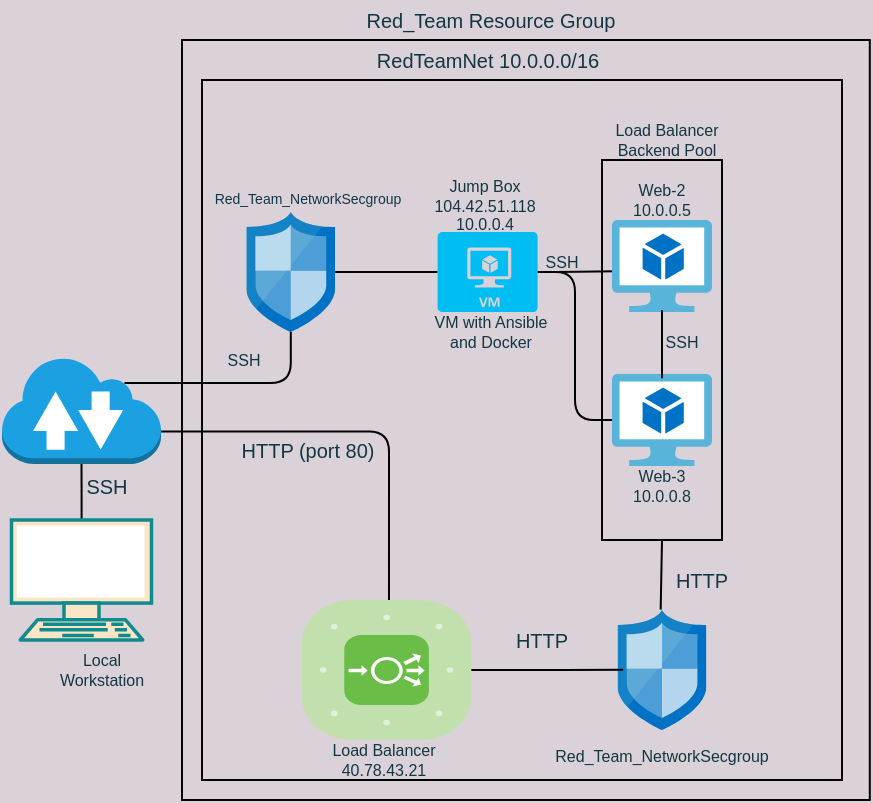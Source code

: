 <mxfile version="14.4.9" type="google"><diagram id="uD9dc4OUxLxRP6ULxuI9" name="Page-1"><mxGraphModel dx="519" dy="666" grid="1" gridSize="10" guides="1" tooltips="1" connect="1" arrows="0" fold="1" page="1" pageScale="1" pageWidth="1100" pageHeight="850" background="#DAD2D8" math="0" shadow="0"><root><mxCell id="0"/><mxCell id="1" parent="0"/><mxCell id="lWpmC1bdeaoGdhd8P9SH-6" style="edgeStyle=orthogonalEdgeStyle;curved=0;rounded=1;sketch=0;orthogonalLoop=1;jettySize=auto;html=1;exitX=0.5;exitY=1;exitDx=0;exitDy=0;exitPerimeter=0;fillColor=#FAE5C7;fontColor=#143642;verticalAlign=middle;strokeColor=none;" edge="1" parent="1" source="lWpmC1bdeaoGdhd8P9SH-140"><mxGeometry relative="1" as="geometry"><mxPoint x="79.69" y="470.0" as="targetPoint"/></mxGeometry></mxCell><mxCell id="lWpmC1bdeaoGdhd8P9SH-59" style="edgeStyle=orthogonalEdgeStyle;rounded=1;sketch=0;orthogonalLoop=1;jettySize=auto;html=1;exitX=0.77;exitY=0.25;exitDx=0;exitDy=0;exitPerimeter=0;endArrow=none;endFill=0;strokeColor=#000000;fillColor=#FAE5C7;fontColor=#143642;" edge="1" parent="1" source="4yHh5xdyAt7nSs9n064W-5" target="lWpmC1bdeaoGdhd8P9SH-31"><mxGeometry relative="1" as="geometry"/></mxCell><mxCell id="lWpmC1bdeaoGdhd8P9SH-143" style="edgeStyle=orthogonalEdgeStyle;sketch=0;orthogonalLoop=1;jettySize=auto;html=1;exitX=0.5;exitY=1;exitDx=0;exitDy=0;exitPerimeter=0;startArrow=none;startFill=0;endArrow=none;endFill=0;fillColor=#FAE5C7;fontSize=7;fontColor=#143642;" edge="1" parent="1" source="4yHh5xdyAt7nSs9n064W-5" target="4yHh5xdyAt7nSs9n064W-27"><mxGeometry relative="1" as="geometry"/></mxCell><mxCell id="4yHh5xdyAt7nSs9n064W-5" value="" style="outlineConnect=0;dashed=0;verticalLabelPosition=bottom;verticalAlign=top;align=center;html=1;shape=mxgraph.aws3.internet_2;fillColor=#1ba1e2;strokeColor=#006EAF;fontColor=#ffffff;" parent="1" vertex="1"><mxGeometry x="30" y="328" width="79.5" height="54" as="geometry"/></mxCell><mxCell id="lWpmC1bdeaoGdhd8P9SH-12" value="SSH" style="text;html=1;strokeColor=none;fillColor=none;align=center;verticalAlign=middle;whiteSpace=wrap;rounded=0;sketch=0;fontColor=#143642;fontStyle=0;fontSize=10;" vertex="1" parent="1"><mxGeometry x="64.5" y="383" width="35.25" height="20" as="geometry"/></mxCell><mxCell id="lWpmC1bdeaoGdhd8P9SH-31" value="" style="aspect=fixed;html=1;points=[];align=center;image;fontSize=12;image=img/lib/mscae/Network_Security_Groups_Classic.svg;rounded=0;sketch=0;strokeColor=#0F8B8D;strokeWidth=2;fillColor=#FAE5C7;gradientColor=none;" vertex="1" parent="1"><mxGeometry x="152.2" y="256" width="44.4" height="60" as="geometry"/></mxCell><mxCell id="lWpmC1bdeaoGdhd8P9SH-46" value="Red_Team_NetworkSecgroup" style="text;html=1;strokeColor=none;fillColor=none;align=center;verticalAlign=middle;whiteSpace=wrap;rounded=0;sketch=0;fontColor=#143642;fontSize=7;" vertex="1" parent="1"><mxGeometry x="181.7" y="240" width="2.2" height="20" as="geometry"/></mxCell><mxCell id="lWpmC1bdeaoGdhd8P9SH-65" value="HTTP (port 80)" style="text;html=1;strokeColor=none;fillColor=none;align=center;verticalAlign=middle;whiteSpace=wrap;rounded=0;sketch=0;fontColor=#143642;fontSize=10;" vertex="1" parent="1"><mxGeometry x="130.6" y="370" width="104.4" height="10" as="geometry"/></mxCell><mxCell id="lWpmC1bdeaoGdhd8P9SH-86" style="edgeStyle=orthogonalEdgeStyle;sketch=0;orthogonalLoop=1;jettySize=auto;html=1;exitX=0;exitY=0.5;exitDx=0;exitDy=0;exitPerimeter=0;endArrow=none;endFill=0;fillColor=#FAE5C7;fontColor=#143642;" edge="1" parent="1" source="lWpmC1bdeaoGdhd8P9SH-71" target="lWpmC1bdeaoGdhd8P9SH-31"><mxGeometry relative="1" as="geometry"/></mxCell><mxCell id="lWpmC1bdeaoGdhd8P9SH-118" style="edgeStyle=elbowEdgeStyle;sketch=0;orthogonalLoop=1;jettySize=auto;html=1;exitX=1;exitY=0.5;exitDx=0;exitDy=0;exitPerimeter=0;entryX=0;entryY=0.5;entryDx=0;entryDy=0;entryPerimeter=0;startArrow=none;startFill=0;endArrow=none;endFill=0;fillColor=#FAE5C7;fontSize=8;fontColor=#143642;" edge="1" parent="1" source="lWpmC1bdeaoGdhd8P9SH-71" target="lWpmC1bdeaoGdhd8P9SH-91"><mxGeometry relative="1" as="geometry"/></mxCell><mxCell id="lWpmC1bdeaoGdhd8P9SH-119" style="edgeStyle=elbowEdgeStyle;sketch=0;orthogonalLoop=1;jettySize=auto;html=1;exitX=1;exitY=0.5;exitDx=0;exitDy=0;exitPerimeter=0;entryX=0.04;entryY=0.557;entryDx=0;entryDy=0;entryPerimeter=0;startArrow=none;startFill=0;endArrow=none;endFill=0;fillColor=#FAE5C7;fontSize=8;fontColor=#143642;" edge="1" parent="1" source="lWpmC1bdeaoGdhd8P9SH-71" target="lWpmC1bdeaoGdhd8P9SH-92"><mxGeometry relative="1" as="geometry"/></mxCell><mxCell id="lWpmC1bdeaoGdhd8P9SH-71" value="" style="verticalLabelPosition=bottom;html=1;verticalAlign=top;align=center;strokeColor=none;fillColor=#00BEF2;shape=mxgraph.azure.virtual_machine;rounded=0;sketch=0;fontColor=#143642;" vertex="1" parent="1"><mxGeometry x="247.8" y="266" width="50" height="40" as="geometry"/></mxCell><mxCell id="lWpmC1bdeaoGdhd8P9SH-81" style="edgeStyle=orthogonalEdgeStyle;rounded=1;sketch=0;orthogonalLoop=1;jettySize=auto;html=1;exitX=1;exitY=0.7;exitDx=0;exitDy=0;exitPerimeter=0;endArrow=none;endFill=0;strokeColor=#000000;fillColor=#FAE5C7;fontColor=#143642;startArrow=none;startFill=0;entryX=0.514;entryY=0.414;entryDx=0;entryDy=0;entryPerimeter=0;" edge="1" parent="1" source="4yHh5xdyAt7nSs9n064W-5" target="lWpmC1bdeaoGdhd8P9SH-83"><mxGeometry relative="1" as="geometry"><mxPoint x="119.5" y="363.8" as="sourcePoint"/><mxPoint x="230.034" y="440.0" as="targetPoint"/></mxGeometry></mxCell><mxCell id="lWpmC1bdeaoGdhd8P9SH-72" value="" style="aspect=fixed;html=1;points=[];align=center;image;fontSize=12;image=img/lib/mscae/Network_Security_Groups_Classic.svg;rounded=0;sketch=0;strokeColor=#0F8B8D;strokeWidth=2;fillColor=#FAE5C7;gradientColor=none;" vertex="1" parent="1"><mxGeometry x="337.8" y="455" width="44.4" height="60" as="geometry"/></mxCell><mxCell id="lWpmC1bdeaoGdhd8P9SH-87" style="edgeStyle=orthogonalEdgeStyle;sketch=0;orthogonalLoop=1;jettySize=auto;html=1;exitX=1;exitY=0.5;exitDx=0;exitDy=0;exitPerimeter=0;entryX=0.062;entryY=0.498;entryDx=0;entryDy=0;entryPerimeter=0;startArrow=none;startFill=0;endArrow=none;endFill=0;fillColor=#FAE5C7;fontColor=#143642;" edge="1" parent="1" source="lWpmC1bdeaoGdhd8P9SH-83" target="lWpmC1bdeaoGdhd8P9SH-72"><mxGeometry relative="1" as="geometry"/></mxCell><mxCell id="lWpmC1bdeaoGdhd8P9SH-83" value="" style="verticalLabelPosition=bottom;html=1;fillColor=#6ABD46;strokeColor=#ffffff;verticalAlign=top;align=center;points=[[0.085,0.085,0],[0.915,0.085,0],[0.915,0.915,0],[0.085,0.915,0],[0.25,0,0],[0.5,0,0],[0.75,0,0],[1,0.25,0],[1,0.5,0],[1,0.75,0],[0.75,1,0],[0.5,1,0],[0.25,1,0],[0,0.75,0],[0,0.5,0],[0,0.25,0]];pointerEvents=1;shape=mxgraph.cisco_safe.compositeIcon;bgIcon=mxgraph.cisco_safe.architecture.generic_appliance;resIcon=mxgraph.cisco_safe.architecture.load_balancer;rounded=0;sketch=0;fontColor=#143642;" vertex="1" parent="1"><mxGeometry x="180" y="450" width="84.6" height="70" as="geometry"/></mxCell><mxCell id="lWpmC1bdeaoGdhd8P9SH-88" value="Jump Box 104.42.51.118&lt;br&gt;10.0.0.4" style="text;html=1;strokeColor=none;fillColor=none;align=center;verticalAlign=middle;whiteSpace=wrap;rounded=0;sketch=0;fontColor=#143642;fontSize=8;" vertex="1" parent="1"><mxGeometry x="252.8" y="240" width="37.2" height="26" as="geometry"/></mxCell><mxCell id="lWpmC1bdeaoGdhd8P9SH-90" value="&lt;font style=&quot;font-size: 10px;&quot;&gt;HTTP&lt;/font&gt;" style="text;html=1;strokeColor=none;fillColor=none;align=center;verticalAlign=middle;whiteSpace=wrap;rounded=0;sketch=0;fontColor=#143642;fontSize=10;" vertex="1" parent="1"><mxGeometry x="280" y="460" width="40" height="20" as="geometry"/></mxCell><mxCell id="lWpmC1bdeaoGdhd8P9SH-91" value="" style="aspect=fixed;html=1;points=[];align=center;image;fontSize=12;image=img/lib/mscae/Virtual_Machine_2.svg;rounded=0;sketch=0;strokeColor=#000000;strokeWidth=3;fillColor=none;gradientColor=none;" vertex="1" parent="1"><mxGeometry x="335" y="337" width="50" height="46" as="geometry"/></mxCell><mxCell id="lWpmC1bdeaoGdhd8P9SH-92" value="" style="aspect=fixed;html=1;points=[];align=center;image;fontSize=12;image=img/lib/mscae/Virtual_Machine_2.svg;rounded=0;sketch=0;strokeColor=#000000;strokeWidth=3;fillColor=none;gradientColor=none;" vertex="1" parent="1"><mxGeometry x="335" y="260" width="50" height="46" as="geometry"/></mxCell><mxCell id="lWpmC1bdeaoGdhd8P9SH-98" value="SSH" style="text;html=1;strokeColor=none;fillColor=none;align=center;verticalAlign=middle;whiteSpace=wrap;rounded=0;sketch=0;fontSize=8;fontColor=#143642;" vertex="1" parent="1"><mxGeometry x="130.6" y="320" width="40" height="20" as="geometry"/></mxCell><mxCell id="lWpmC1bdeaoGdhd8P9SH-99" value="Web-2&lt;br&gt;10.0.0.5" style="text;html=1;strokeColor=none;fillColor=none;align=center;verticalAlign=middle;whiteSpace=wrap;rounded=0;sketch=0;fontSize=8;fontColor=#143642;" vertex="1" parent="1"><mxGeometry x="340" y="240" width="40" height="20" as="geometry"/></mxCell><mxCell id="lWpmC1bdeaoGdhd8P9SH-102" value="Web-3&lt;br&gt;10.0.0.8" style="text;html=1;strokeColor=none;fillColor=none;align=center;verticalAlign=middle;whiteSpace=wrap;rounded=0;sketch=0;fontSize=8;fontColor=#143642;" vertex="1" parent="1"><mxGeometry x="340" y="383" width="40" height="20" as="geometry"/></mxCell><mxCell id="lWpmC1bdeaoGdhd8P9SH-104" value="" style="verticalLabelPosition=bottom;verticalAlign=top;html=1;shape=mxgraph.basic.rect;fillColor2=none;strokeWidth=1;size=20;indent=5;rounded=0;sketch=0;fillColor=none;gradientColor=none;fontSize=8;fontColor=#143642;" vertex="1" parent="1"><mxGeometry x="330" y="230" width="60" height="190" as="geometry"/></mxCell><mxCell id="lWpmC1bdeaoGdhd8P9SH-105" value="Load Balancer 40.78.43.21" style="text;html=1;strokeColor=none;fillColor=none;align=center;verticalAlign=middle;whiteSpace=wrap;rounded=0;sketch=0;fontSize=8;fontColor=#143642;" vertex="1" parent="1"><mxGeometry x="181" y="520" width="80" height="20" as="geometry"/></mxCell><mxCell id="lWpmC1bdeaoGdhd8P9SH-108" value="" style="verticalLabelPosition=bottom;verticalAlign=top;html=1;shape=mxgraph.basic.rect;fillColor2=none;strokeWidth=1;size=20;indent=5;rounded=0;sketch=0;fillColor=none;gradientColor=none;fontSize=8;fontColor=#143642;" vertex="1" parent="1"><mxGeometry x="130" y="190" width="320" height="350" as="geometry"/></mxCell><mxCell id="lWpmC1bdeaoGdhd8P9SH-110" value="Load Balancer Backend Pool" style="text;html=1;strokeColor=none;fillColor=none;align=center;verticalAlign=middle;whiteSpace=wrap;rounded=0;sketch=0;fontSize=8;fontColor=#143642;" vertex="1" parent="1"><mxGeometry x="330" y="210" width="65" height="20" as="geometry"/></mxCell><mxCell id="lWpmC1bdeaoGdhd8P9SH-120" value="SSH" style="text;html=1;strokeColor=none;fillColor=none;align=center;verticalAlign=middle;whiteSpace=wrap;rounded=0;sketch=0;fontSize=8;fontColor=#143642;" vertex="1" parent="1"><mxGeometry x="295" y="276" width="30" height="10" as="geometry"/></mxCell><mxCell id="lWpmC1bdeaoGdhd8P9SH-126" value="Red_Team_NetworkSecgroup" style="text;html=1;strokeColor=none;fillColor=none;align=center;verticalAlign=middle;whiteSpace=wrap;rounded=0;sketch=0;fontColor=#143642;fontSize=8;" vertex="1" parent="1"><mxGeometry x="330" y="515" width="60" height="25" as="geometry"/></mxCell><mxCell id="lWpmC1bdeaoGdhd8P9SH-127" value="" style="endArrow=none;html=1;fillColor=#FAE5C7;fontSize=8;fontColor=#143642;" edge="1" parent="1" source="lWpmC1bdeaoGdhd8P9SH-91"><mxGeometry width="50" height="50" relative="1" as="geometry"><mxPoint x="310" y="355" as="sourcePoint"/><mxPoint x="360" y="305" as="targetPoint"/><Array as="points"><mxPoint x="360" y="340"/></Array></mxGeometry></mxCell><mxCell id="lWpmC1bdeaoGdhd8P9SH-129" value="SSH" style="text;html=1;strokeColor=none;fillColor=none;align=center;verticalAlign=middle;whiteSpace=wrap;rounded=0;sketch=0;fontSize=8;fontColor=#143642;" vertex="1" parent="1"><mxGeometry x="355" y="316" width="30" height="10" as="geometry"/></mxCell><mxCell id="lWpmC1bdeaoGdhd8P9SH-130" value="" style="endArrow=none;html=1;fillColor=#FAE5C7;fontSize=8;fontColor=#143642;exitX=0.485;exitY=-0.003;exitDx=0;exitDy=0;exitPerimeter=0;" edge="1" parent="1" source="lWpmC1bdeaoGdhd8P9SH-72"><mxGeometry width="50" height="50" relative="1" as="geometry"><mxPoint x="310" y="470" as="sourcePoint"/><mxPoint x="360" y="420" as="targetPoint"/></mxGeometry></mxCell><mxCell id="lWpmC1bdeaoGdhd8P9SH-131" value="VM with Ansible and Docker" style="text;html=1;strokeColor=none;fillColor=none;align=center;verticalAlign=middle;whiteSpace=wrap;rounded=0;sketch=0;fontSize=8;fontColor=#143642;" vertex="1" parent="1"><mxGeometry x="242.8" y="306" width="62.8" height="20" as="geometry"/></mxCell><mxCell id="lWpmC1bdeaoGdhd8P9SH-133" value="" style="verticalLabelPosition=bottom;verticalAlign=top;html=1;shape=mxgraph.basic.rect;fillColor2=none;strokeWidth=1;size=20;indent=5;rounded=0;sketch=0;fillColor=none;gradientColor=none;fontSize=8;fontColor=#143642;" vertex="1" parent="1"><mxGeometry x="120" y="170" width="343.9" height="380" as="geometry"/></mxCell><mxCell id="lWpmC1bdeaoGdhd8P9SH-134" value="Red_Team Resource Group" style="text;html=1;strokeColor=none;fillColor=none;align=center;verticalAlign=middle;whiteSpace=wrap;rounded=0;sketch=0;fontSize=10;fontColor=#143642;" vertex="1" parent="1"><mxGeometry x="204.83" y="150" width="138.75" height="20" as="geometry"/></mxCell><mxCell id="lWpmC1bdeaoGdhd8P9SH-136" value="&lt;font style=&quot;font-size: 10px;&quot;&gt;HTTP&lt;/font&gt;" style="text;html=1;strokeColor=none;fillColor=none;align=center;verticalAlign=middle;whiteSpace=wrap;rounded=0;sketch=0;fontColor=#143642;fontSize=10;" vertex="1" parent="1"><mxGeometry x="360" y="435" width="40" height="10" as="geometry"/></mxCell><mxCell id="lWpmC1bdeaoGdhd8P9SH-138" value="RedTeamNet 10.0.0.0/16" style="text;html=1;strokeColor=none;fillColor=none;align=center;verticalAlign=middle;whiteSpace=wrap;rounded=0;sketch=0;fontSize=10;fontColor=#143642;" vertex="1" parent="1"><mxGeometry x="202.8" y="170" width="140" height="20" as="geometry"/></mxCell><mxCell id="lWpmC1bdeaoGdhd8P9SH-140" value="Local Workstation" style="text;html=1;strokeColor=none;fillColor=none;align=center;verticalAlign=middle;whiteSpace=wrap;rounded=0;sketch=0;fontSize=8;fontColor=#143642;" vertex="1" parent="1"><mxGeometry x="59.75" y="475" width="40" height="20" as="geometry"/></mxCell><mxCell id="lWpmC1bdeaoGdhd8P9SH-141" style="edgeStyle=orthogonalEdgeStyle;curved=0;rounded=1;sketch=0;orthogonalLoop=1;jettySize=auto;html=1;exitX=0.5;exitY=1;exitDx=0;exitDy=0;exitPerimeter=0;fillColor=#FAE5C7;fontColor=#143642;verticalAlign=middle;strokeColor=none;" edge="1" parent="1" source="4yHh5xdyAt7nSs9n064W-27" target="lWpmC1bdeaoGdhd8P9SH-140"><mxGeometry relative="1" as="geometry"><mxPoint x="79.69" y="470" as="targetPoint"/><mxPoint x="79.75" y="380" as="sourcePoint"/></mxGeometry></mxCell><mxCell id="4yHh5xdyAt7nSs9n064W-27" value="" style="fontColor=#143642;verticalAlign=top;verticalLabelPosition=bottom;labelPosition=center;align=center;html=1;outlineConnect=0;fillColor=#FAE5C7;strokeColor=#0F8B8D;gradientDirection=north;strokeWidth=2;shape=mxgraph.networks.terminal;" parent="1" vertex="1"><mxGeometry x="34.75" y="410" width="70" height="60" as="geometry"/></mxCell></root></mxGraphModel></diagram></mxfile>